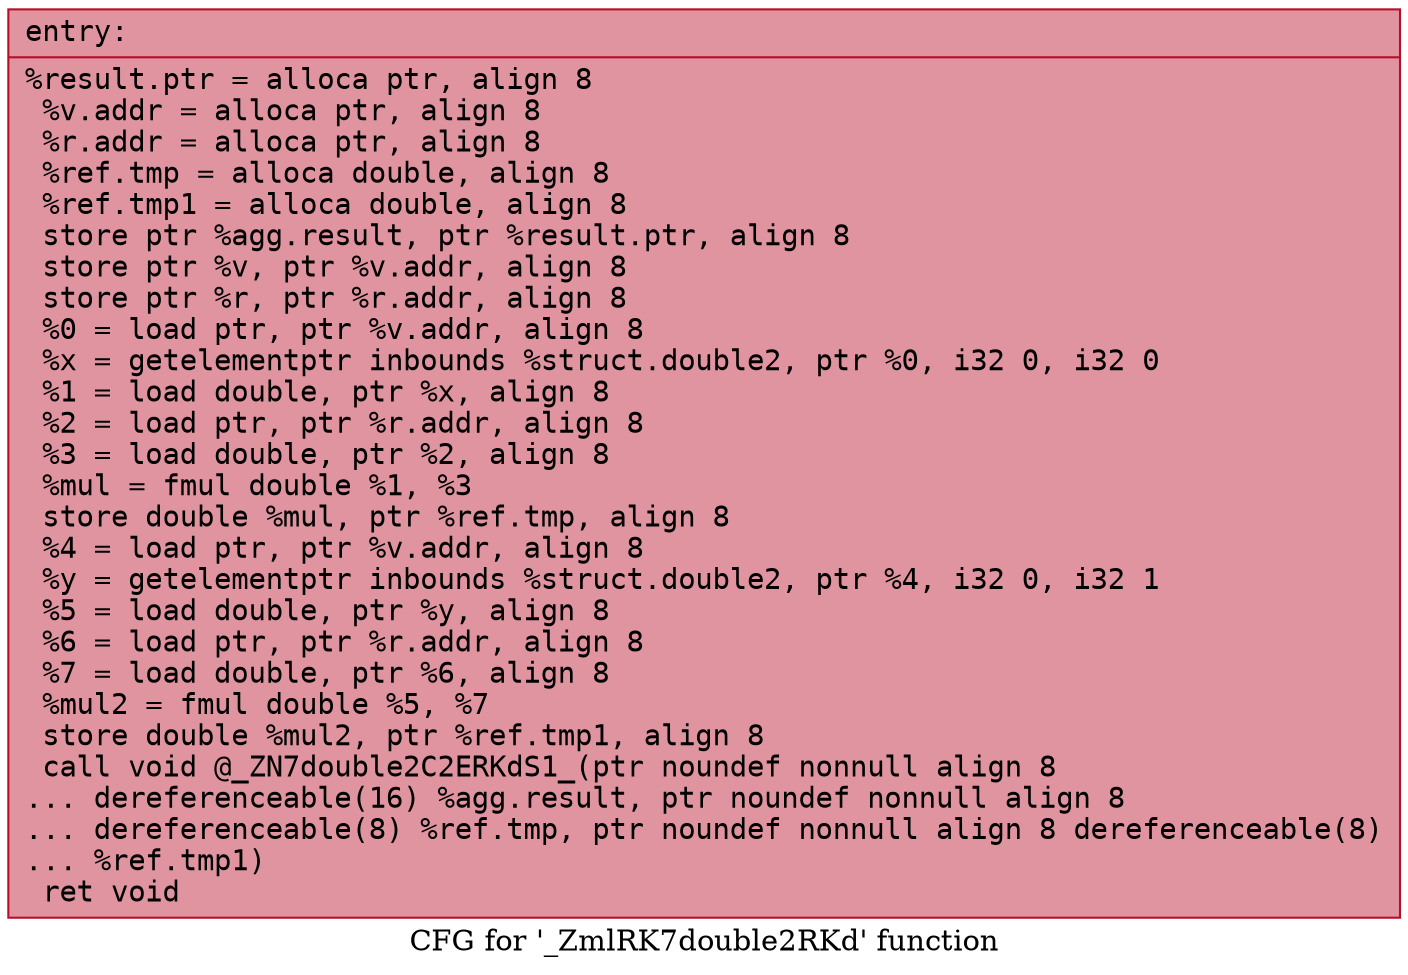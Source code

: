 digraph "CFG for '_ZmlRK7double2RKd' function" {
	label="CFG for '_ZmlRK7double2RKd' function";

	Node0x5618698ee7e0 [shape=record,color="#b70d28ff", style=filled, fillcolor="#b70d2870" fontname="Courier",label="{entry:\l|  %result.ptr = alloca ptr, align 8\l  %v.addr = alloca ptr, align 8\l  %r.addr = alloca ptr, align 8\l  %ref.tmp = alloca double, align 8\l  %ref.tmp1 = alloca double, align 8\l  store ptr %agg.result, ptr %result.ptr, align 8\l  store ptr %v, ptr %v.addr, align 8\l  store ptr %r, ptr %r.addr, align 8\l  %0 = load ptr, ptr %v.addr, align 8\l  %x = getelementptr inbounds %struct.double2, ptr %0, i32 0, i32 0\l  %1 = load double, ptr %x, align 8\l  %2 = load ptr, ptr %r.addr, align 8\l  %3 = load double, ptr %2, align 8\l  %mul = fmul double %1, %3\l  store double %mul, ptr %ref.tmp, align 8\l  %4 = load ptr, ptr %v.addr, align 8\l  %y = getelementptr inbounds %struct.double2, ptr %4, i32 0, i32 1\l  %5 = load double, ptr %y, align 8\l  %6 = load ptr, ptr %r.addr, align 8\l  %7 = load double, ptr %6, align 8\l  %mul2 = fmul double %5, %7\l  store double %mul2, ptr %ref.tmp1, align 8\l  call void @_ZN7double2C2ERKdS1_(ptr noundef nonnull align 8\l... dereferenceable(16) %agg.result, ptr noundef nonnull align 8\l... dereferenceable(8) %ref.tmp, ptr noundef nonnull align 8 dereferenceable(8)\l... %ref.tmp1)\l  ret void\l}"];
}
